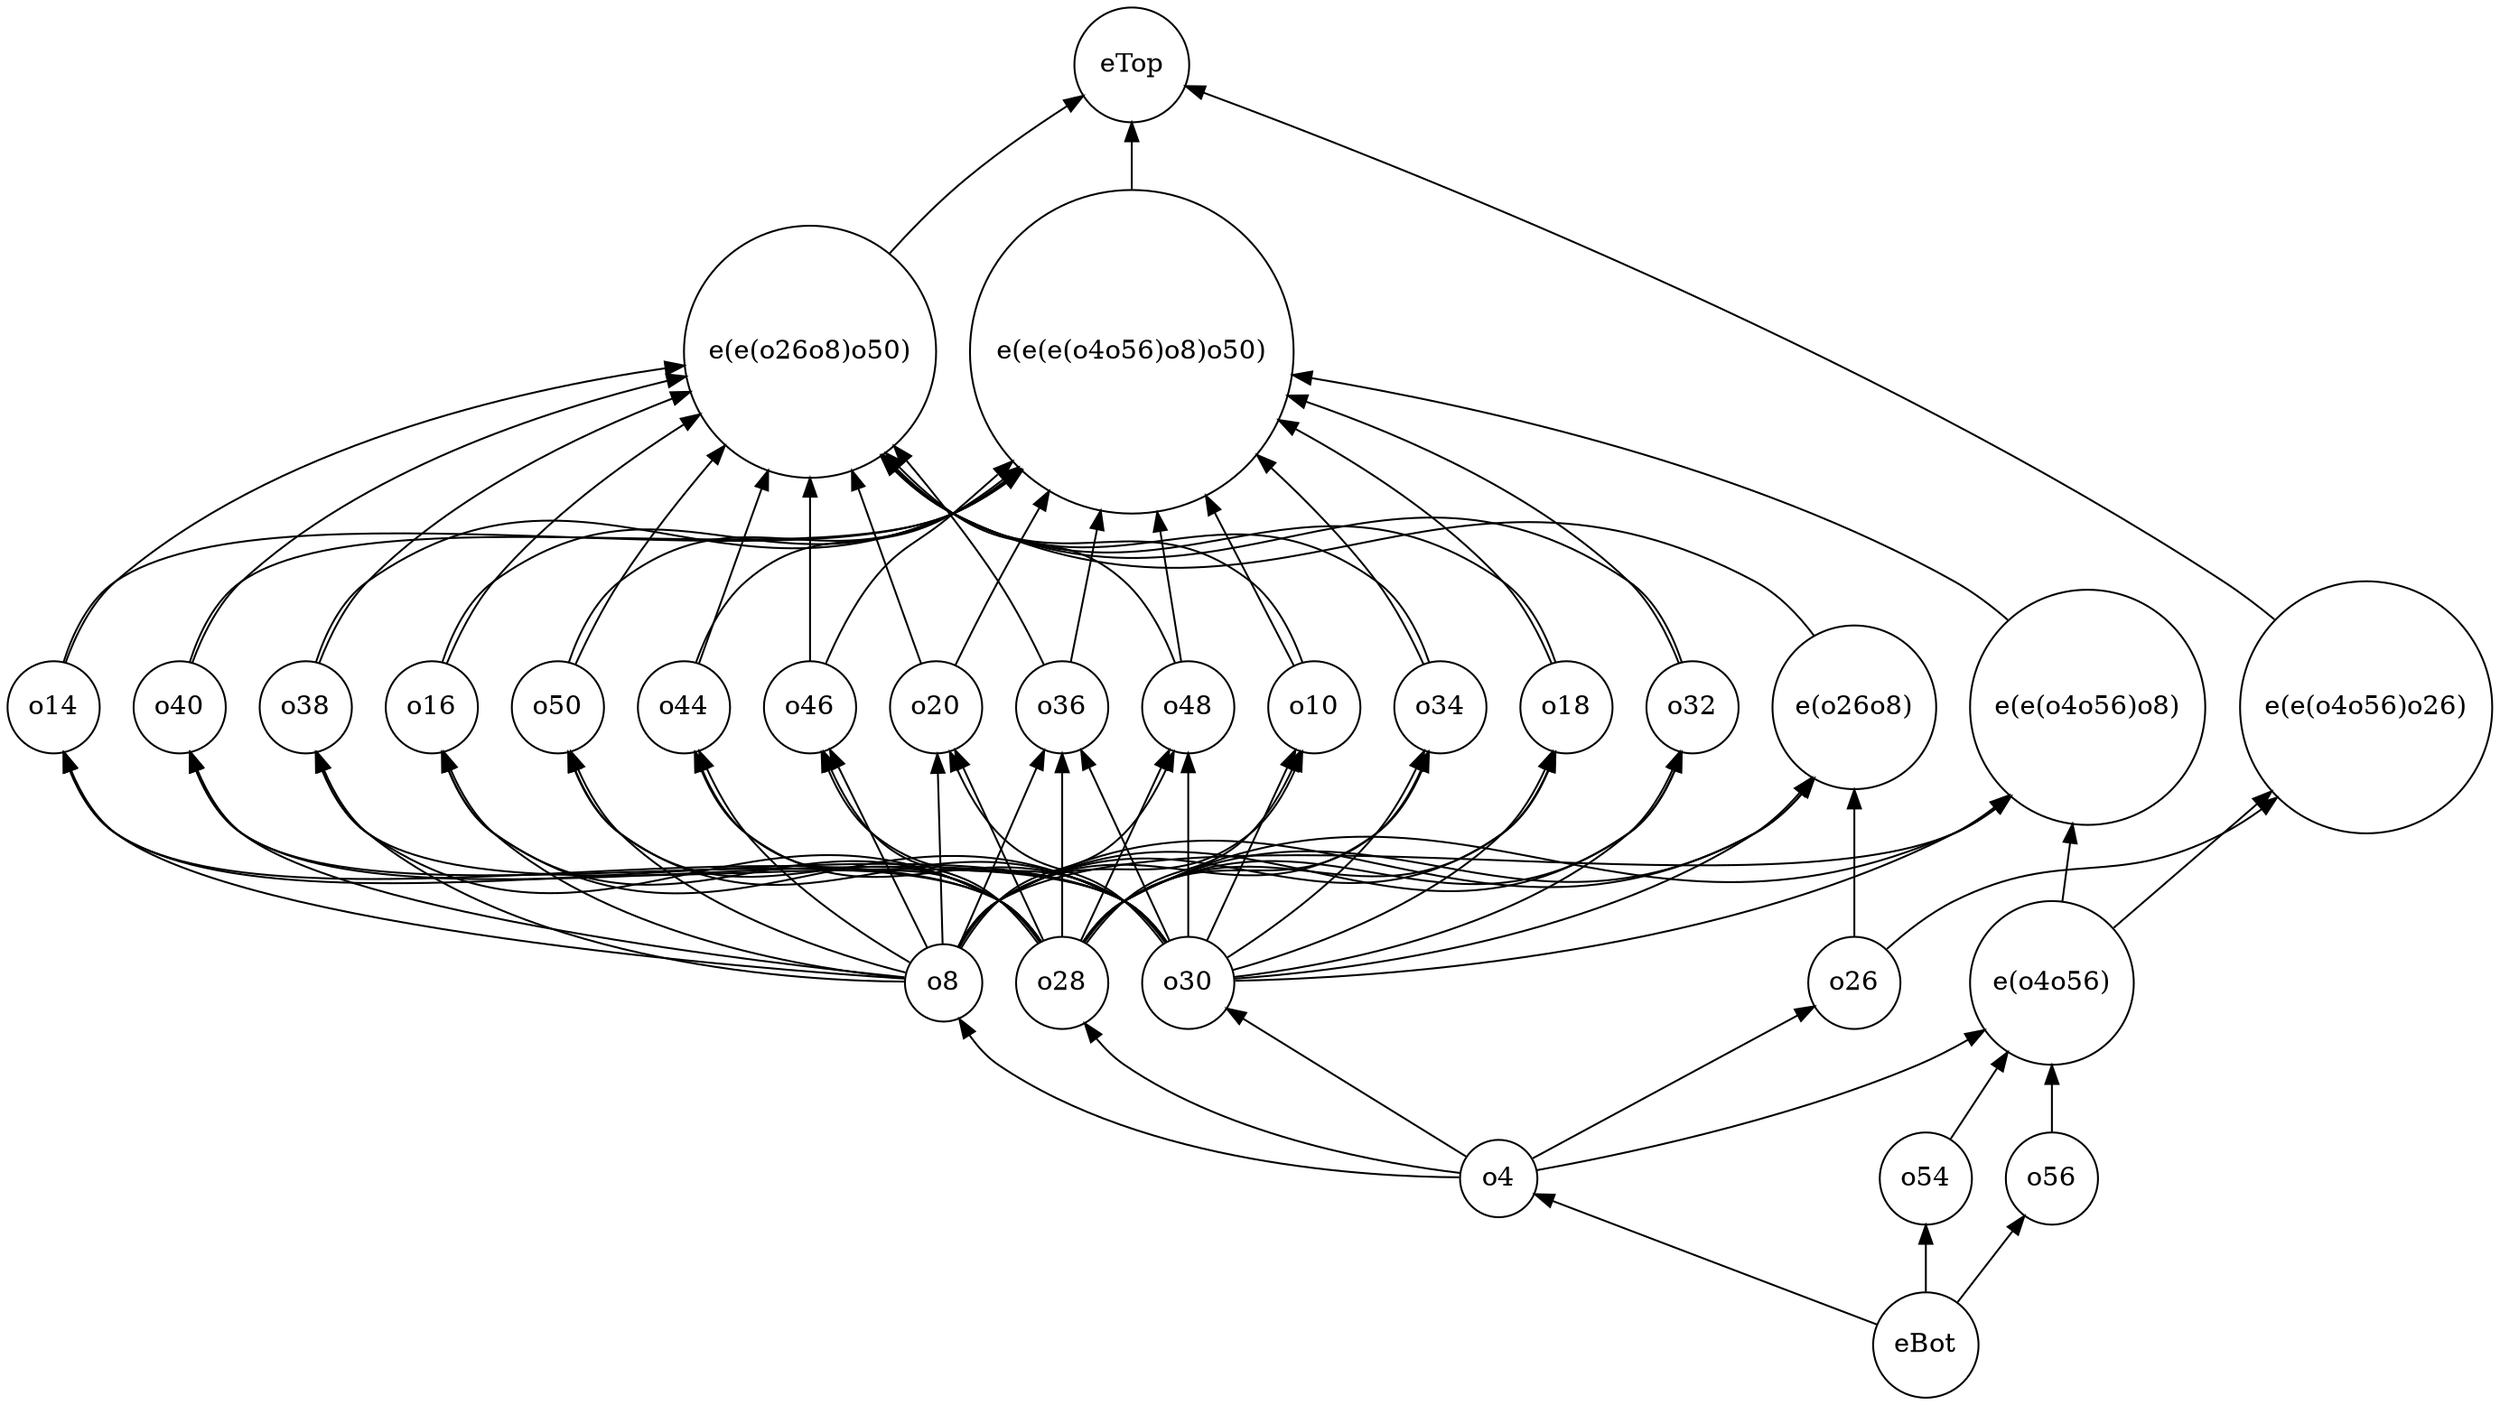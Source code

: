 strict digraph "priss2013-table01_o2_d" {
	graph [bb="0,0,1319.6,738.95",
		rankdir=BT
	];
	node [label="\N"];
	o56	 [height=0.68605,
		pos="1086.7,116.59",
		shape=circle,
		width=0.68605];
	"e(o4o56)"	 [height=1.2096,
		pos="1086.7,220.84",
		shape=circle,
		width=1.2096];
	o56 -> "e(o4o56)"	 [pos="e,1086.7,176.99 1086.7,141.31 1086.7,149.02 1086.7,157.92 1086.7,166.89"];
	o8	 [height=0.55967,
		pos="497.7,220.84",
		shape=circle,
		width=0.55967];
	o40	 [height=0.68605,
		pos="91.698,367.33",
		shape=circle,
		width=0.68605];
	o8 -> o40	 [pos="e,97.675,343.13 477.37,223.79 407.92,230.82 181.28,256.72 124.7,300.38 113.9,308.71 106.38,321.53 101.27,333.66"];
	o38	 [height=0.68605,
		pos="158.7,367.33",
		shape=circle,
		width=0.68605];
	o8 -> o38	 [pos="e,164.83,343.33 477.3,221.53 424.18,221.8 279.62,229.42 191.7,300.38 181.09,308.95 173.59,321.8 168.46,333.89"];
	"e(o26o8)"	 [height=1.2096,
		pos="981.7,367.33",
		shape=circle,
		width=1.2096];
	o8 -> "e(o26o8)"	 [pos="e,960.58,329.06 505.25,239.63 510.04,248.61 517.14,258.77 526.7,264.38 681.78,355.42 771.55,214.79 929.7,300.38 939.03,305.43 947.25,\
312.94 954.25,321.09"];
	o16	 [height=0.68605,
		pos="225.7,367.33",
		shape=circle,
		width=0.68605];
	o8 -> o16	 [pos="e,232.19,343.31 477.55,223.31 432.96,227.55 324.65,243.44 258.7,300.38 248.45,309.23 241.04,322.02 235.87,333.98"];
	o50	 [height=0.68605,
		pos="292.7,367.33",
		shape=circle,
		width=0.68605];
	o8 -> o50	 [pos="e,299.75,343.47 478.25,226.17 443.58,234.78 370.58,257.07 325.7,300.38 316.13,309.62 308.89,322.22 303.67,333.94"];
	o44	 [height=0.68605,
		pos="359.7,367.33",
		shape=circle,
		width=0.68605];
	o8 -> o44	 [pos="e,367.92,343.72 480.1,231.5 457.48,244.63 418.1,269.99 392.7,300.38 384.29,310.44 377.34,322.99 372.01,334.44"];
	o46	 [height=0.68605,
		pos="426.7,367.33",
		shape=circle,
		width=0.68605];
	o8 -> o46	 [pos="e,437.38,344.6 489.13,239.27 477.42,263.11 456.21,306.27 441.8,335.6"];
	o20	 [height=0.68605,
		pos="493.7,367.33",
		shape=circle,
		width=0.68605];
	o8 -> o20	 [pos="e,494.36,342.24 497.17,241.02 496.53,264.17 495.44,303.5 494.65,331.93"];
	o36	 [height=0.68605,
		pos="560.7,367.33",
		shape=circle,
		width=0.68605];
	o8 -> o36	 [pos="e,551.05,344.21 505.42,239.55 515.75,263.25 534.25,305.66 546.98,334.86"];
	o48	 [height=0.68605,
		pos="627.7,367.33",
		shape=circle,
		width=0.68605];
	o8 -> o48	 [pos="e,620.41,343.72 506.79,239.05 511.83,247.44 518.7,257.23 526.7,264.38 552.19,287.18 570.8,275.93 594.7,300.38 604,309.9 611.18,322.55 \
616.44,334.23"];
	o10	 [height=0.68605,
		pos="694.7,367.33",
		shape=circle,
		width=0.68605];
	o8 -> o10	 [pos="e,688.53,343.37 505.9,239.42 510.8,248.12 517.8,258.08 526.7,264.38 577.36,300.29 613.56,261.16 661.7,300.38 672.27,309 679.76,321.86 \
684.9,333.95"];
	o34	 [height=0.68605,
		pos="761.7,367.33",
		shape=circle,
		width=0.68605];
	o8 -> o34	 [pos="e,755.83,342.99 505.69,239.73 510.53,248.52 517.54,258.46 526.7,264.38 603.25,313.93 655.64,245.81 728.7,300.38 739.62,308.54 747.17,\
321.33 752.26,333.48"];
	o18	 [height=0.68605,
		pos="828.7,367.33",
		shape=circle,
		width=0.68605];
	o8 -> o18	 [pos="e,823.08,343.11 505.59,239.9 510.39,248.73 517.42,258.66 526.7,264.38 629.35,327.72 697.52,230.31 795.7,300.38 806.88,308.36 814.49,\
321.24 819.55,333.51"];
	o32	 [height=0.68605,
		pos="895.7,367.33",
		shape=circle,
		width=0.68605];
	o8 -> o32	 [pos="e,890.17,342.99 505.29,239.56 510.09,248.53 517.19,258.69 526.7,264.38 655.54,341.55 739.32,214.74 862.7,300.38 873.98,308.22 881.61,\
321.07 886.65,333.36"];
	o14	 [height=0.68605,
		pos="24.698,367.33",
		shape=circle,
		width=0.68605];
	o8 -> o14	 [pos="e,30.567,342.99 477.58,223.06 400.63,228.1 125.92,249.41 57.698,300.38 46.774,308.55 39.227,321.33 34.138,333.48"];
	"e(e(o4o56)o8)"	 [height=1.7332,
		pos="1105.7,367.33",
		shape=circle,
		width=1.7332];
	o8 -> "e(e(o4o56)o8)"	 [pos="e,1064.8,319.91 505.21,239.7 509.98,248.7 517.09,258.86 526.7,264.38 624.82,320.78 930.89,255.31 1034.7,300.38 1042.5,303.75 1049.9,\
308.35 1056.9,313.55"];
	eBot	 [height=0.77632,
		pos="1019.7,27.948",
		shape=circle,
		width=0.77632];
	eBot -> o56	 [pos="e,1072.1,96.679 1036.6,50.812 1045.5,62.298 1056.5,76.478 1065.9,88.639"];
	o54	 [height=0.68605,
		pos="1019.7,116.59",
		shape=circle,
		width=0.68605];
	eBot -> o54	 [pos="e,1019.7,91.859 1019.7,56.363 1019.7,64.38 1019.7,73.242 1019.7,81.615"];
	o4	 [height=0.55967,
		pos="801.7,116.59",
		shape=circle,
		width=0.55967];
	eBot -> o4	 [pos="e,820.23,108.23 993.83,39.227 952.59,55.62 872.25,87.552 829.7,104.46"];
	"e(e(o26o8)o50)"	 [height=1.8596,
		pos="426.7,556.06",
		shape=circle,
		width=1.8596];
	o40 -> "e(e(o26o8)o50)"	 [pos="e,360.75,543 98.553,391.39 103.75,405.4 112.17,422.74 124.7,434.27 188.44,492.9 284.21,524.64 350.75,540.66"];
	"e(e(e(o4o56)o8)o50)"	 [height=2.3831,
		pos="597.7,556.06",
		shape=circle,
		width=2.3831];
	o40 -> "e(e(e(o4o56)o8)o50)"	 [pos="e,539.42,493.08 97.186,391.72 101.92,406.43 110.34,424.43 124.7,434.27 194.3,481.98 425.37,436.5 502.7,470.27 512.62,474.61 522.23,\
480.39 531.28,486.91"];
	eTop	 [height=0.84854,
		pos="597.7,708.4",
		shape=circle,
		width=0.84854];
	"e(e(o26o8)o50)" -> eTop	 [pos="e,571.9,691.95 469.05,608.26 479.55,619.81 491.13,631.67 502.7,641.86 521.52,658.43 544.65,674.47 563.37,686.53"];
	o38 -> "e(e(o26o8)o50)"	 [pos="e,363.05,534.86 165.94,390.98 171.28,404.84 179.72,422.17 191.7,434.27 236.86,479.92 302.89,511.76 353.47,531.25"];
	o38 -> "e(e(e(o4o56)o8)o50)"	 [pos="e,539.06,493.09 164.25,391.63 169.02,406.3 177.44,424.28 191.7,434.27 305.67,514.1 375.76,413.28 502.7,470.27 512.5,474.67 522.01,\
480.46 530.98,486.95"];
	"e(e(o4o56)o26)"	 [height=1.8596,
		pos="1252.7,367.33",
		shape=circle,
		width=1.8596];
	"e(e(o4o56)o26)" -> eTop	 [pos="e,626.25,697.15 1204.4,413.66 1195.5,420.99 1186.1,428.17 1176.7,434.27 986.51,558.26 731.19,658.28 635.77,693.64"];
	"e(o26o8)" -> "e(e(o26o8)o50)"	 [pos="e,464.59,500.37 960.6,405.63 952.42,416.71 942.02,427.64 929.7,434.27 761.98,524.51 673.18,385.37 502.7,470.27 491.39,475.9 480.99,\
484.01 471.75,493"];
	"e(o4o56)" -> "e(e(o4o56)o26)"	 [pos="e,1202.4,322.55 1119.1,250.04 1140.6,268.72 1169.3,293.76 1194.7,315.81"];
	"e(o4o56)" -> "e(e(o4o56)o8)"	 [pos="e,1097.7,305.32 1092.3,264.41 1093.6,274.12 1095,284.7 1096.4,295.25"];
	o16 -> "e(e(o26o8)o50)"	 [pos="e,368.28,522.9 233.71,390.7 239.31,404.28 247.74,421.41 258.7,434.27 286.93,467.4 326.07,496.23 359.48,517.41"];
	o16 -> "e(e(e(o4o56)o8)o50)"	 [pos="e,538.9,493.42 231.36,391.48 236.16,406.09 244.6,424.06 258.7,434.27 347.49,498.55 403.41,423.82 502.7,470.27 512.43,474.83 521.9,\
480.71 530.84,487.25"];
	o50 -> "e(e(o26o8)o50)"	 [pos="e,381.45,506.26 302.18,390.41 308.21,403.56 316.57,420.35 325.7,434.27 340.18,456.37 358.13,479.01 374.86,498.62"];
	o50 -> "e(e(e(o4o56)o8)o50)"	 [pos="e,538.36,493.79 298.65,391.55 303.55,406 311.98,423.76 325.7,434.27 389.42,483.09 430.93,434.3 502.7,470.27 512.23,475.05 521.54,\
481.04 530.38,487.61"];
	o54 -> "e(o4o56)"	 [pos="e,1063.2,183.95 1032.9,137.79 1040,148.58 1049,162.31 1057.6,175.44"];
	o44 -> "e(e(o26o8)o50)"	 [pos="e,404.36,492.8 367.78,390.85 375.98,413.72 389.12,450.34 400.91,483.2"];
	o44 -> "e(e(e(o4o56)o8)o50)"	 [pos="e,537.44,494.78 366.19,391.35 371.27,405.53 379.71,423.07 392.7,434.27 431.66,467.86 458.12,444.6 502.7,470.27 511.87,475.55 520.92,\
481.82 529.6,488.52"];
	o28	 [height=0.68605,
		pos="560.7,220.84",
		shape=circle,
		width=0.68605];
	o28 -> o40	 [pos="e,97.168,342.9 549.08,242.76 543.43,250.91 535.86,259.46 526.7,264.38 447.69,306.83 198.82,249.88 124.7,300.38 113.34,308.12 105.71,\
320.96 100.67,333.26"];
	o28 -> o38	 [pos="e,164.23,342.99 549.03,242.69 543.38,250.82 535.82,259.38 526.7,264.38 395.41,336.41 314.7,214.98 191.7,300.38 180.41,308.22 172.79,\
321.07 167.74,333.36"];
	o28 -> "e(o26o8)"	 [pos="e,960.51,329.18 572.19,243.12 577.63,251.12 584.88,259.46 593.7,264.38 724.85,337.56 798.25,227.73 929.7,300.38 938.98,305.51 947.19,\
313.05 954.18,321.22"];
	o28 -> o16	 [pos="e,231.31,343.11 548.66,243.01 543.02,250.99 535.58,259.35 526.7,264.38 422.11,323.58 356.5,230.54 258.7,300.38 247.52,308.37 239.91,\
321.25 234.85,333.51"];
	o28 -> o50	 [pos="e,298.57,342.99 548.54,242.82 542.9,250.77 535.47,259.16 526.7,264.38 448.71,310.8 398.38,246.04 325.7,300.38 314.78,308.55 307.23,\
321.34 302.14,333.49"];
	o28 -> o44	 [pos="e,365.87,343.38 548.31,242.45 542.63,250.34 535.24,258.79 526.7,264.38 475.1,298.15 440.47,261.39 392.7,300.38 382.13,309.01 374.65,\
321.87 369.51,333.96"];
	o28 -> o46	 [pos="e,434.14,343.43 547.29,241.93 541.55,249.57 534.4,257.97 526.7,264.38 500.73,286.03 483.25,276.14 459.7,300.38 450.5,309.85 443.36,\
322.39 438.11,334"];
	o28 -> o20	 [pos="e,503.8,344.55 550.67,243.47 539.37,267.83 520.91,307.64 508.08,335.31"];
	o28 -> o36	 [pos="e,560.7,342.43 560.7,245.7 560.7,269.33 560.7,305.75 560.7,332.39"];
	o28 -> o48	 [pos="e,617.6,344.55 570.73,243.47 582.03,267.83 600.48,307.64 613.32,335.31"];
	o28 -> o10	 [pos="e,687.41,343.72 573.6,241.97 579.15,249.62 586.11,258.01 593.7,264.38 619.87,286.39 637.8,275.93 661.7,300.38 671,309.9 678.18,322.55 \
683.44,334.23"];
	o28 -> o34	 [pos="e,755.53,343.37 572.91,242.9 578.36,250.67 585.44,258.9 593.7,264.38 645.44,298.72 680.56,261.16 728.7,300.38 739.27,309 746.76,\
321.86 751.9,333.95"];
	o28 -> o18	 [pos="e,822.83,342.99 572.37,242.82 577.83,250.77 585.06,259.16 593.7,264.38 671.74,311.56 722.64,245.81 795.7,300.38 806.62,308.54 814.17,\
321.33 819.26,333.48"];
	o28 -> o32	 [pos="e,890.08,343.11 572.26,243.01 577.71,250.99 584.95,259.35 593.7,264.38 698.25,324.53 764.52,230.31 862.7,300.38 873.88,308.36 881.49,\
321.24 886.55,333.51"];
	o28 -> o14	 [pos="e,30.024,343.17 549.11,242.82 543.46,250.98 535.89,259.52 526.7,264.38 434.3,313.26 144.46,242.08 57.698,300.38 46.211,308.1 38.541,\
321.06 33.513,333.46"];
	o28 -> "e(e(o4o56)o8)"	 [pos="e,1064.8,320 572.13,243.24 577.56,251.25 584.82,259.58 593.7,264.38 766.63,358.02 854.74,221.1 1034.7,300.38 1042.4,303.8 1049.9,\
308.41 1056.8,313.63"];
	"e(e(e(o4o56)o8)o50)" -> eTop	 [pos="e,597.7,677.61 597.7,641.9 597.7,650.79 597.7,659.5 597.7,667.51"];
	o46 -> "e(e(o26o8)o50)"	 [pos="e,426.7,488.98 426.7,392.36 426.7,414.22 426.7,447.69 426.7,478.61"];
	o46 -> "e(e(e(o4o56)o8)o50)"	 [pos="e,534.32,498 435.18,390.73 440.9,404.15 449.3,421.11 459.7,434.27 475.15,453.82 483.84,453.97 502.7,470.27 510.41,476.94 518.43,\
483.96 526.39,490.98"];
	o20 -> "e(e(o26o8)o50)"	 [pos="e,449.04,492.8 485.62,390.85 477.41,413.72 464.27,450.34 452.48,483.2"];
	o20 -> "e(e(e(o4o56)o8)o50)"	 [pos="e,553.72,482.06 504.04,389.9 510.37,402.87 518.75,419.65 526.7,434.27 533.59,446.95 541.09,460.24 548.56,473.17"];
	o36 -> "e(e(o26o8)o50)"	 [pos="e,471.95,506.26 551.21,390.41 545.19,403.56 536.82,420.35 527.7,434.27 513.21,456.37 495.26,479.01 478.54,498.62"];
	o36 -> "e(e(e(o4o56)o8)o50)"	 [pos="e,581.18,471.7 565.31,391.6 568.86,409.55 574.03,435.63 579.2,461.72"];
	o48 -> "e(e(o26o8)o50)"	 [pos="e,467.05,502.28 620.99,391.1 615.81,405.18 607.37,422.71 594.7,434.27 562.27,463.87 538.77,445.24 502.7,470.27 492.57,477.3 482.87,\
485.93 473.99,494.96"];
	o48 -> "e(e(e(o4o56)o8)o50)"	 [pos="e,611.17,471.18 623.9,391.98 621.04,409.74 616.94,435.32 612.81,460.97"];
	o10 -> "e(e(o26o8)o50)"	 [pos="e,465.74,501.3 688.67,391.45 683.73,405.85 675.3,423.61 661.7,434.27 604.67,478.97 565.16,433.56 502.7,470.27 491.94,476.59 481.87,\
484.95 472.79,493.96"];
	o10 -> "e(e(e(o4o56)o8)o50)"	 [pos="e,637.74,480.14 684.12,389.77 677.71,402.7 669.32,419.48 661.7,434.27 655.53,446.24 648.96,458.84 642.46,471.19"];
	o34 -> "e(e(o26o8)o50)"	 [pos="e,464.98,501.11 756,391.43 751.18,406.01 742.74,423.98 728.7,434.27 646.66,494.39 592.01,421.6 502.7,470.27 491.6,476.32 481.31,\
484.63 472.11,493.7"];
	o34 -> "e(e(e(o4o56)o8)o50)"	 [pos="e,664.64,501.81 752.99,390.55 747.18,403.92 738.78,420.87 728.7,434.27 712.45,455.86 692.05,476.78 672.21,494.97"];
	o18 -> "e(e(o26o8)o50)"	 [pos="e,464.79,500.75 823.12,391.59 818.35,406.25 809.92,424.23 795.7,434.27 688.5,509.92 619,409.55 502.7,470.27 491.5,476.12 481.15,\
484.33 471.93,493.36"];
	o18 -> "e(e(e(o4o56)o8)o50)"	 [pos="e,675.84,520.4 821.02,391 815.55,404.69 807.14,421.83 795.7,434.27 764.79,467.89 722.41,495.42 684.78,515.67"];
	o30	 [height=0.68605,
		pos="627.7,220.84",
		shape=circle,
		width=0.68605];
	o30 -> o40	 [pos="e,97.023,343.17 616.28,243.26 610.85,251.28 603.59,259.6 594.7,264.38 502.46,314.03 211.64,241.96 124.7,300.38 113.21,308.1 105.54,\
321.06 100.51,333.46"];
	o30 -> o38	 [pos="e,164.17,342.9 616.25,243.2 610.81,251.21 603.56,259.54 594.7,264.38 515.8,307.5 266.01,249.77 191.7,300.38 180.34,308.12 172.71,\
320.95 167.67,333.26"];
	o30 -> "e(o26o8)"	 [pos="e,959.37,329.53 652.52,223.01 707.02,226.66 839.45,241.41 929.7,300.38 938.3,306.01 946.11,313.53 952.91,321.49"];
	o30 -> o16	 [pos="e,231.22,342.99 616.2,243.12 610.77,251.12 603.51,259.46 594.7,264.38 463.54,337.56 382.08,214.74 258.7,300.38 247.41,308.22 239.79,\
321.07 234.74,333.36"];
	o30 -> o50	 [pos="e,298.31,343.11 616.14,243.01 610.69,250.99 603.45,259.35 594.7,264.38 490.14,324.53 423.87,230.31 325.7,300.38 314.52,308.36 306.91,\
321.24 301.85,333.51"];
	o30 -> o44	 [pos="e,365.57,342.99 616.03,242.82 610.56,250.77 603.34,259.16 594.7,264.38 516.66,311.56 465.76,245.81 392.7,300.38 381.77,308.54 374.23,\
321.33 369.14,333.48"];
	o30 -> o46	 [pos="e,432.87,343.37 615.49,242.9 610.03,250.67 602.95,258.9 594.7,264.38 542.96,298.72 507.84,261.16 459.7,300.38 449.13,309 441.64,\
321.86 436.5,333.95"];
	o30 -> o20	 [pos="e,500.99,343.72 614.8,241.97 609.24,249.62 602.28,258.01 594.7,264.38 568.52,286.39 550.6,275.93 526.7,300.38 517.4,309.9 510.21,\
322.55 504.96,334.23"];
	o30 -> o36	 [pos="e,570.8,344.55 617.67,243.47 606.37,267.83 587.91,307.64 575.08,335.31"];
	o30 -> o48	 [pos="e,627.7,342.43 627.7,245.7 627.7,269.33 627.7,305.75 627.7,332.39"];
	o30 -> o10	 [pos="e,684.6,344.55 637.73,243.47 649.03,267.83 667.48,307.64 680.32,335.31"];
	o30 -> o34	 [pos="e,753.38,343.79 648.91,234.32 671.07,248.2 705.74,272.39 728.7,300.38 737.01,310.51 743.95,323.08 749.28,334.52"];
	o30 -> o18	 [pos="e,821.61,343.51 651.46,227.56 686.88,237.17 753.83,259.62 795.7,300.38 805.23,309.66 812.46,322.27 817.69,333.98"];
	o30 -> o32	 [pos="e,889.19,343.33 652.36,223.92 698.79,229.05 800.15,246.11 862.7,300.38 872.92,309.25 880.33,322.05 885.5,334.01"];
	o30 -> o14	 [pos="e,29.993,343.12 616.3,243.3 610.88,251.33 603.61,259.64 594.7,264.38 489.11,320.57 157.29,234.15 57.698,300.38 46.174,308.05 38.498,\
321 33.476,333.4"];
	o30 -> "e(e(o4o56)o8)"	 [pos="e,1064,320.58 652.6,221.97 718.63,223.27 902.18,233.14 1034.7,300.38 1042.1,304.16 1049.4,308.95 1056.2,314.21"];
	o26	 [height=0.68605,
		pos="981.7,220.84",
		shape=circle,
		width=0.68605];
	o26 -> "e(e(o4o56)o26)"	 [pos="e,1205.3,319.41 998.61,238.92 1008.2,247.7 1020.8,257.88 1033.7,264.38 1092.2,293.84 1118.6,270.08 1176.7,300.38 1183.7,304.02 1190.5,\
308.41 1197.1,313.19"];
	o26 -> "e(o26o8)"	 [pos="e,981.7,323.73 981.7,245.7 981.7,264.13 981.7,290.34 981.7,313.62"];
	o32 -> "e(e(o26o8)o50)"	 [pos="e,464.67,500.53 890.19,391.7 885.45,406.4 877.04,424.39 862.7,434.27 730.28,525.49 646.07,397.47 502.7,470.27 491.43,475.99 481.05,\
484.14 471.82,493.15"];
	o32 -> "e(e(e(o4o56)o8)o50)"	 [pos="e,680.54,533.3 888.65,391.18 883.38,405.11 874.95,422.45 862.7,434.27 814.62,480.64 745.59,511.32 690.04,530.15"];
	o14 -> "e(e(o26o8)o50)"	 [pos="e,359.84,548.76 31.187,391.35 36.273,405.53 44.706,423.07 57.698,434.27 141.17,506.25 268.54,535.56 349.69,547.34"];
	o14 -> "e(e(e(o4o56)o8)o50)"	 [pos="e,539.49,492.92 30.037,391.47 34.732,406.26 43.161,424.46 57.698,434.27 139.93,489.78 411.5,431.21 502.7,470.27 512.66,474.54 522.28,\
480.28 531.34,486.77"];
	o4 -> o8	 [pos="e,505.78,202.08 781.43,117.08 733.05,116.82 608.73,121.99 526.7,177.29 520.62,181.39 515.46,187.22 511.26,193.26"];
	o4 -> "e(o4o56)"	 [pos="e,1050.8,195.81 821.47,121.26 859.95,128.79 947.13,147.82 1015.7,177.29 1024.5,181.08 1033.6,185.79 1042.1,190.68"];
	o4 -> o28	 [pos="e,572.96,198.86 781.63,119.21 742.38,123.21 654.04,136.42 593.7,177.29 588.31,180.94 583.42,185.74 579.15,190.81"];
	o4 -> o30	 [pos="e,648.8,207.44 784.7,127.58 755.21,144.91 694.24,180.73 657.56,202.29"];
	o4 -> o26	 [pos="e,960.64,207.88 818.96,127.4 849.54,144.77 913.59,181.15 951.58,202.73"];
	"e(e(o4o56)o8)" -> "e(e(e(o4o56)o8)o50)"	 [pos="e,682.78,543.85 1063.6,413.43 1054.7,421.22 1044.8,428.61 1034.7,434.27 926.05,494.91 784.96,526.72 692.92,542.18"];
}
